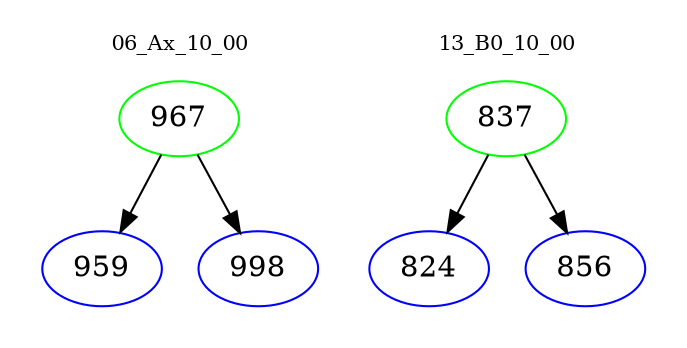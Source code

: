 digraph{
subgraph cluster_0 {
color = white
label = "06_Ax_10_00";
fontsize=10;
T0_967 [label="967", color="green"]
T0_967 -> T0_959 [color="black"]
T0_959 [label="959", color="blue"]
T0_967 -> T0_998 [color="black"]
T0_998 [label="998", color="blue"]
}
subgraph cluster_1 {
color = white
label = "13_B0_10_00";
fontsize=10;
T1_837 [label="837", color="green"]
T1_837 -> T1_824 [color="black"]
T1_824 [label="824", color="blue"]
T1_837 -> T1_856 [color="black"]
T1_856 [label="856", color="blue"]
}
}
